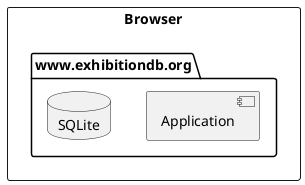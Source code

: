 @startuml User

rectangle Browser {
  package "www.exhibitiondb.org" {
    component Application
    database SQLite as Database
  }
}

@enduml
